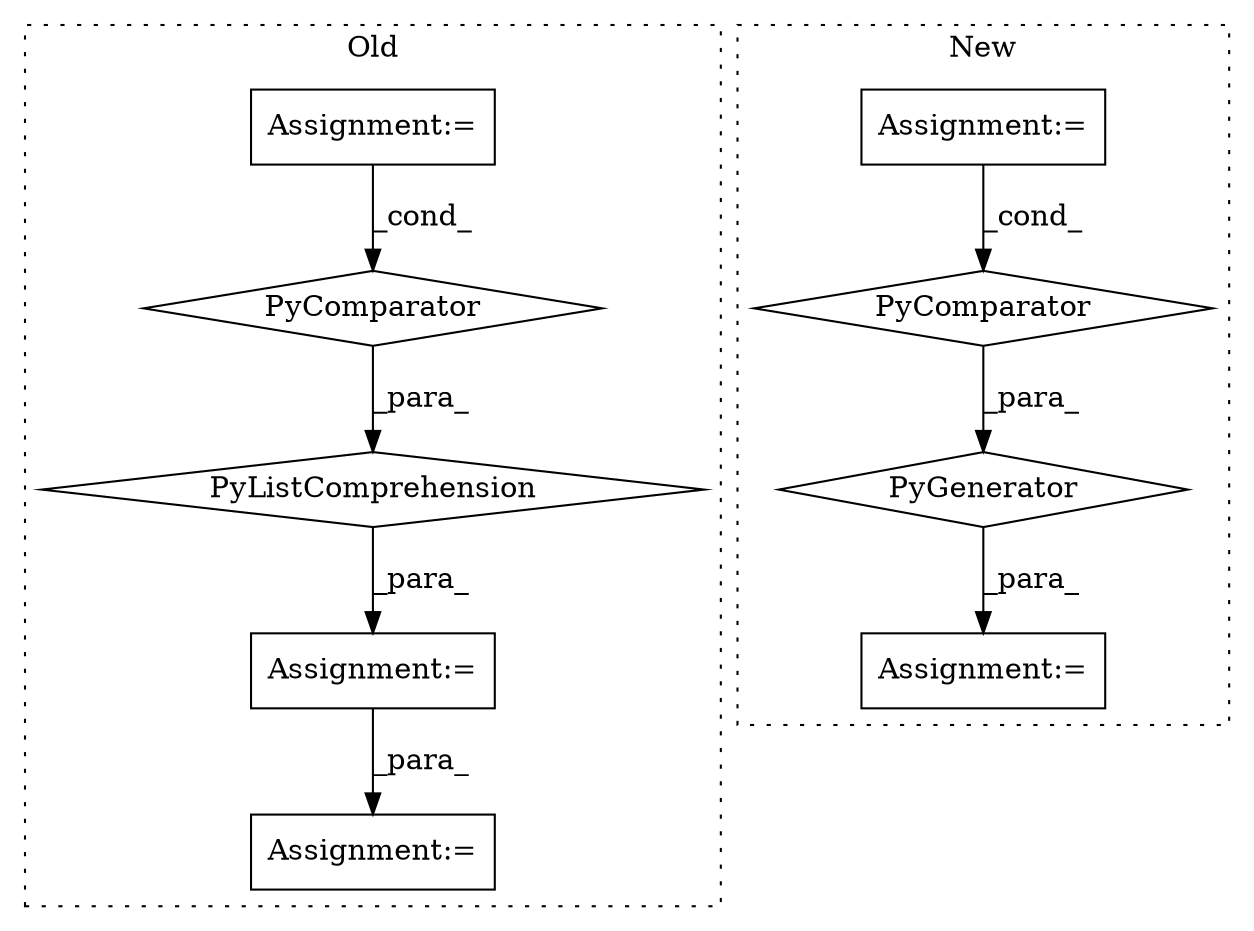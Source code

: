 digraph G {
subgraph cluster0 {
1 [label="PyListComprehension" a="109" s="290" l="109" shape="diamond"];
3 [label="Assignment:=" a="7" s="371" l="20" shape="box"];
5 [label="PyComparator" a="113" s="371" l="20" shape="diamond"];
8 [label="Assignment:=" a="7" s="274" l="1" shape="box"];
9 [label="Assignment:=" a="7" s="448" l="1" shape="box"];
label = "Old";
style="dotted";
}
subgraph cluster1 {
2 [label="PyGenerator" a="107" s="582" l="119" shape="diamond"];
4 [label="Assignment:=" a="7" s="646" l="49" shape="box"];
6 [label="PyComparator" a="113" s="646" l="49" shape="diamond"];
7 [label="Assignment:=" a="7" s="568" l="1" shape="box"];
label = "New";
style="dotted";
}
1 -> 8 [label="_para_"];
2 -> 7 [label="_para_"];
3 -> 5 [label="_cond_"];
4 -> 6 [label="_cond_"];
5 -> 1 [label="_para_"];
6 -> 2 [label="_para_"];
8 -> 9 [label="_para_"];
}